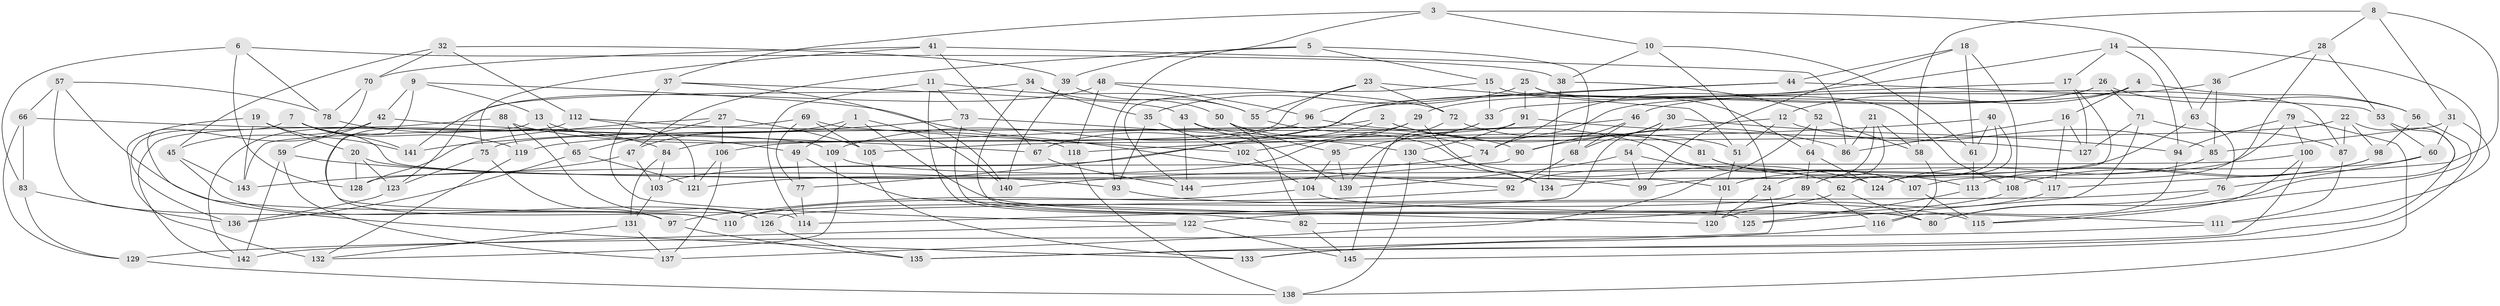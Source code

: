 // Generated by graph-tools (version 1.1) at 2025/58/03/09/25 04:58:37]
// undirected, 145 vertices, 290 edges
graph export_dot {
graph [start="1"]
  node [color=gray90,style=filled];
  1;
  2;
  3;
  4;
  5;
  6;
  7;
  8;
  9;
  10;
  11;
  12;
  13;
  14;
  15;
  16;
  17;
  18;
  19;
  20;
  21;
  22;
  23;
  24;
  25;
  26;
  27;
  28;
  29;
  30;
  31;
  32;
  33;
  34;
  35;
  36;
  37;
  38;
  39;
  40;
  41;
  42;
  43;
  44;
  45;
  46;
  47;
  48;
  49;
  50;
  51;
  52;
  53;
  54;
  55;
  56;
  57;
  58;
  59;
  60;
  61;
  62;
  63;
  64;
  65;
  66;
  67;
  68;
  69;
  70;
  71;
  72;
  73;
  74;
  75;
  76;
  77;
  78;
  79;
  80;
  81;
  82;
  83;
  84;
  85;
  86;
  87;
  88;
  89;
  90;
  91;
  92;
  93;
  94;
  95;
  96;
  97;
  98;
  99;
  100;
  101;
  102;
  103;
  104;
  105;
  106;
  107;
  108;
  109;
  110;
  111;
  112;
  113;
  114;
  115;
  116;
  117;
  118;
  119;
  120;
  121;
  122;
  123;
  124;
  125;
  126;
  127;
  128;
  129;
  130;
  131;
  132;
  133;
  134;
  135;
  136;
  137;
  138;
  139;
  140;
  141;
  142;
  143;
  144;
  145;
  1 -- 47;
  1 -- 49;
  1 -- 140;
  1 -- 80;
  2 -- 81;
  2 -- 103;
  2 -- 86;
  2 -- 75;
  3 -- 37;
  3 -- 10;
  3 -- 63;
  3 -- 93;
  4 -- 56;
  4 -- 74;
  4 -- 16;
  4 -- 12;
  5 -- 68;
  5 -- 39;
  5 -- 47;
  5 -- 15;
  6 -- 38;
  6 -- 83;
  6 -- 128;
  6 -- 78;
  7 -- 101;
  7 -- 119;
  7 -- 136;
  7 -- 141;
  8 -- 58;
  8 -- 117;
  8 -- 28;
  8 -- 31;
  9 -- 42;
  9 -- 13;
  9 -- 92;
  9 -- 114;
  10 -- 61;
  10 -- 38;
  10 -- 24;
  11 -- 82;
  11 -- 55;
  11 -- 73;
  11 -- 114;
  12 -- 90;
  12 -- 51;
  12 -- 85;
  13 -- 110;
  13 -- 65;
  13 -- 49;
  14 -- 145;
  14 -- 17;
  14 -- 94;
  14 -- 74;
  15 -- 33;
  15 -- 144;
  15 -- 87;
  16 -- 86;
  16 -- 117;
  16 -- 127;
  17 -- 33;
  17 -- 99;
  17 -- 127;
  18 -- 108;
  18 -- 44;
  18 -- 61;
  18 -- 99;
  19 -- 143;
  19 -- 141;
  19 -- 20;
  19 -- 132;
  20 -- 123;
  20 -- 99;
  20 -- 128;
  21 -- 89;
  21 -- 24;
  21 -- 58;
  21 -- 86;
  22 -- 98;
  22 -- 87;
  22 -- 133;
  22 -- 105;
  23 -- 55;
  23 -- 51;
  23 -- 72;
  23 -- 84;
  24 -- 120;
  24 -- 135;
  25 -- 35;
  25 -- 64;
  25 -- 91;
  25 -- 108;
  26 -- 56;
  26 -- 71;
  26 -- 67;
  26 -- 29;
  27 -- 106;
  27 -- 105;
  27 -- 65;
  27 -- 128;
  28 -- 53;
  28 -- 36;
  28 -- 107;
  29 -- 134;
  29 -- 121;
  29 -- 102;
  30 -- 68;
  30 -- 94;
  30 -- 54;
  30 -- 114;
  31 -- 60;
  31 -- 85;
  31 -- 111;
  32 -- 112;
  32 -- 39;
  32 -- 45;
  32 -- 70;
  33 -- 139;
  33 -- 95;
  34 -- 123;
  34 -- 125;
  34 -- 35;
  34 -- 55;
  35 -- 102;
  35 -- 93;
  36 -- 46;
  36 -- 85;
  36 -- 63;
  37 -- 140;
  37 -- 43;
  37 -- 122;
  38 -- 134;
  38 -- 52;
  39 -- 50;
  39 -- 140;
  40 -- 61;
  40 -- 118;
  40 -- 62;
  40 -- 124;
  41 -- 75;
  41 -- 67;
  41 -- 70;
  41 -- 86;
  42 -- 67;
  42 -- 59;
  42 -- 45;
  43 -- 51;
  43 -- 144;
  43 -- 139;
  44 -- 77;
  44 -- 96;
  44 -- 53;
  45 -- 126;
  45 -- 143;
  46 -- 90;
  46 -- 119;
  46 -- 68;
  47 -- 143;
  47 -- 103;
  48 -- 72;
  48 -- 96;
  48 -- 141;
  48 -- 118;
  49 -- 120;
  49 -- 77;
  50 -- 82;
  50 -- 124;
  50 -- 95;
  51 -- 101;
  52 -- 58;
  52 -- 137;
  52 -- 64;
  53 -- 80;
  53 -- 60;
  54 -- 62;
  54 -- 99;
  54 -- 139;
  55 -- 74;
  56 -- 98;
  56 -- 115;
  57 -- 66;
  57 -- 78;
  57 -- 97;
  57 -- 110;
  58 -- 116;
  59 -- 137;
  59 -- 142;
  59 -- 93;
  60 -- 76;
  60 -- 101;
  61 -- 113;
  62 -- 82;
  62 -- 80;
  63 -- 92;
  63 -- 76;
  64 -- 124;
  64 -- 89;
  65 -- 121;
  65 -- 136;
  66 -- 129;
  66 -- 83;
  66 -- 109;
  67 -- 144;
  68 -- 92;
  69 -- 143;
  69 -- 77;
  69 -- 105;
  69 -- 102;
  70 -- 78;
  70 -- 133;
  71 -- 125;
  71 -- 127;
  71 -- 87;
  72 -- 81;
  72 -- 145;
  73 -- 130;
  73 -- 125;
  73 -- 141;
  74 -- 140;
  75 -- 123;
  75 -- 97;
  76 -- 126;
  76 -- 80;
  77 -- 114;
  78 -- 84;
  79 -- 100;
  79 -- 134;
  79 -- 94;
  79 -- 138;
  81 -- 107;
  81 -- 113;
  82 -- 145;
  83 -- 129;
  83 -- 136;
  84 -- 103;
  84 -- 131;
  85 -- 124;
  87 -- 111;
  88 -- 142;
  88 -- 119;
  88 -- 126;
  88 -- 90;
  89 -- 110;
  89 -- 116;
  90 -- 144;
  91 -- 127;
  91 -- 130;
  91 -- 106;
  92 -- 97;
  93 -- 115;
  94 -- 116;
  95 -- 139;
  95 -- 104;
  96 -- 107;
  96 -- 109;
  97 -- 135;
  98 -- 108;
  98 -- 113;
  100 -- 115;
  100 -- 128;
  100 -- 135;
  101 -- 120;
  102 -- 104;
  103 -- 131;
  104 -- 111;
  104 -- 110;
  105 -- 133;
  106 -- 137;
  106 -- 121;
  107 -- 115;
  108 -- 122;
  109 -- 117;
  109 -- 132;
  111 -- 129;
  112 -- 142;
  112 -- 118;
  112 -- 121;
  113 -- 125;
  116 -- 133;
  117 -- 120;
  118 -- 138;
  119 -- 132;
  122 -- 145;
  122 -- 142;
  123 -- 136;
  126 -- 135;
  129 -- 138;
  130 -- 134;
  130 -- 138;
  131 -- 137;
  131 -- 132;
}
